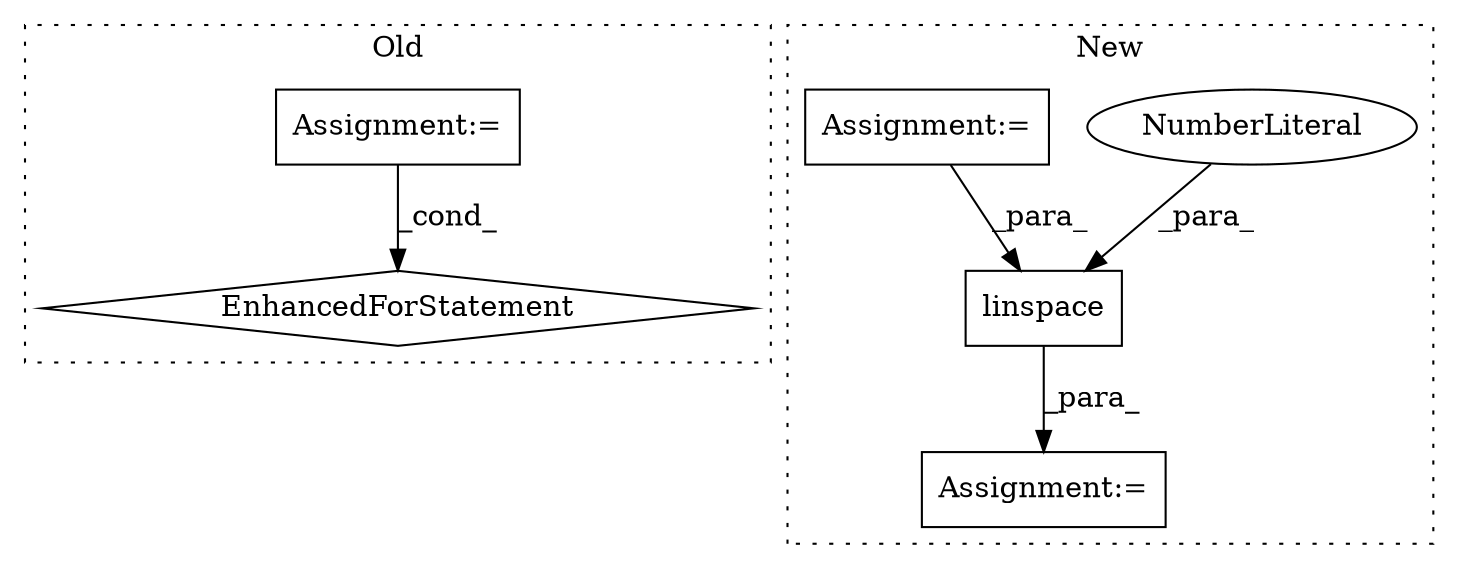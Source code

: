 digraph G {
subgraph cluster0 {
1 [label="EnhancedForStatement" a="70" s="20792,20880" l="61,2" shape="diamond"];
6 [label="Assignment:=" a="7" s="20792,20880" l="61,2" shape="box"];
label = "Old";
style="dotted";
}
subgraph cluster1 {
2 [label="linspace" a="32" s="22643,22678" l="9,1" shape="box"];
3 [label="Assignment:=" a="7" s="22600" l="1" shape="box"];
4 [label="NumberLiteral" a="34" s="22652" l="1" shape="ellipse"];
5 [label="Assignment:=" a="7" s="22469" l="1" shape="box"];
label = "New";
style="dotted";
}
2 -> 3 [label="_para_"];
4 -> 2 [label="_para_"];
5 -> 2 [label="_para_"];
6 -> 1 [label="_cond_"];
}